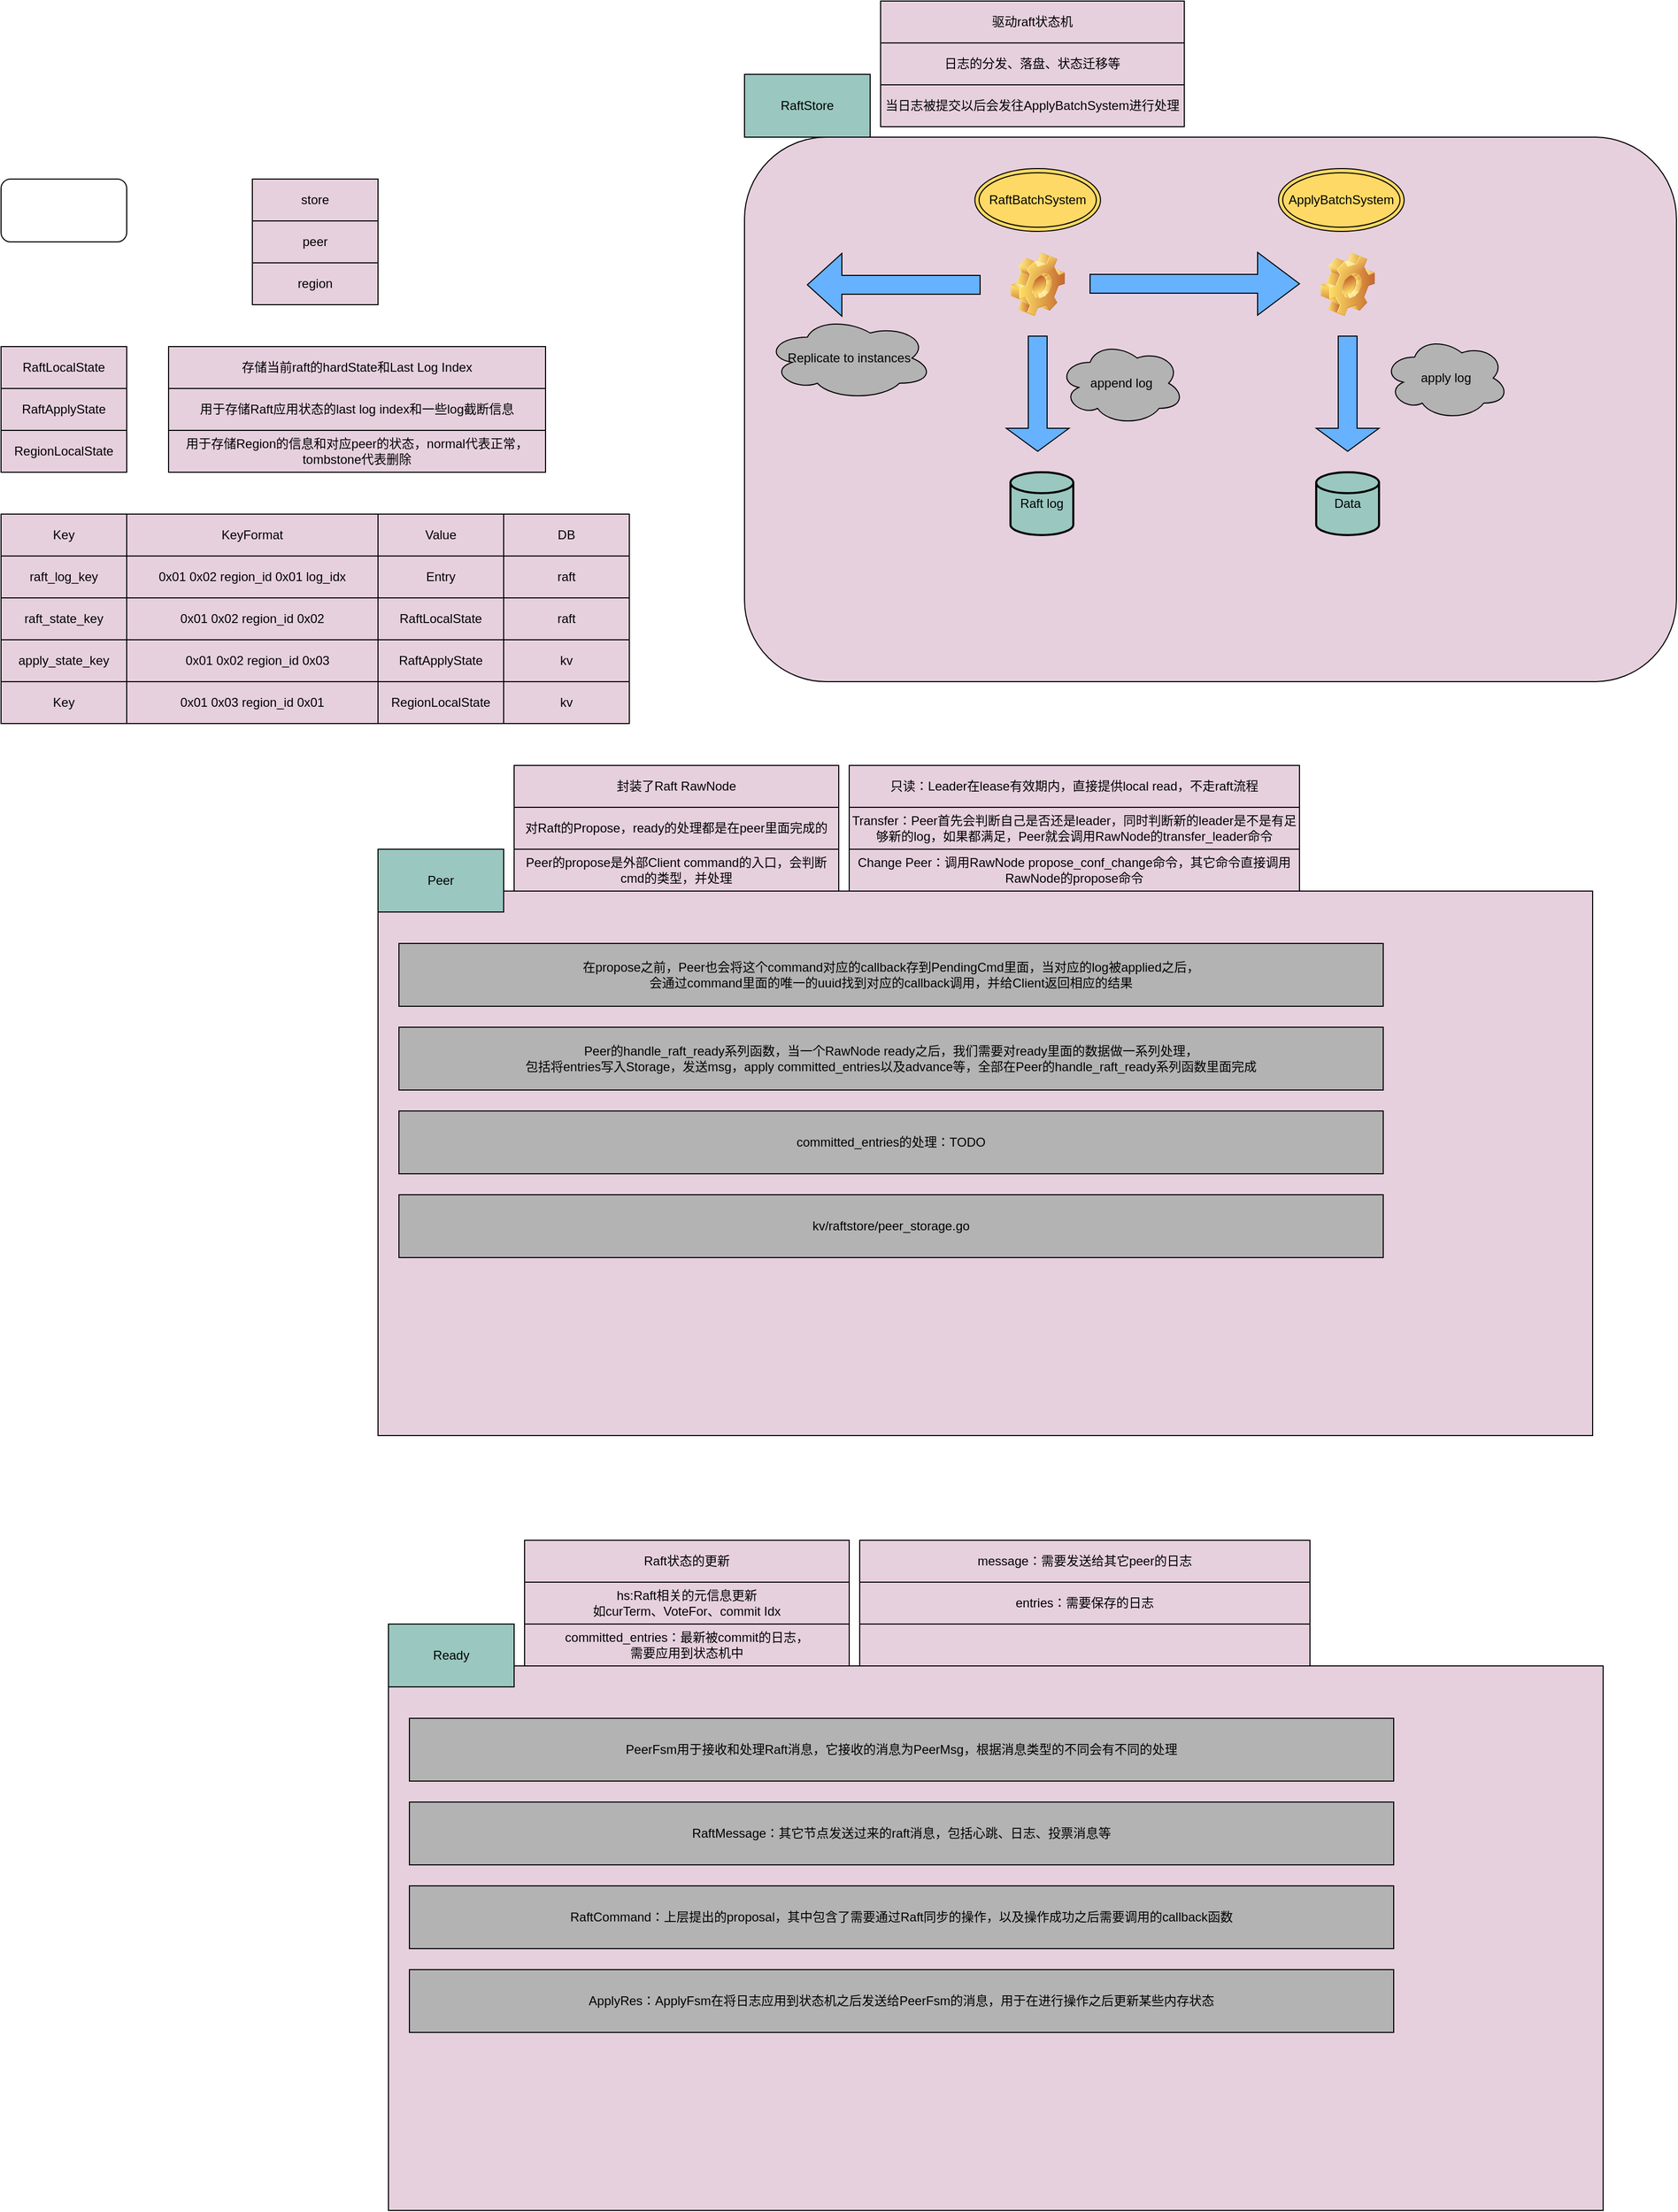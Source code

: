 <mxfile version="15.9.6" type="github">
  <diagram id="60_GQY9DnkP5nn3rlp66" name="Page-1">
    <mxGraphModel dx="1590" dy="1600" grid="1" gridSize="10" guides="1" tooltips="1" connect="1" arrows="1" fold="1" page="1" pageScale="1" pageWidth="1169" pageHeight="827" math="0" shadow="0">
      <root>
        <mxCell id="0" />
        <mxCell id="1" parent="0" />
        <mxCell id="yrj0Tw3yxtRZ-jhyw6Fl-1" value="" style="rounded=1;whiteSpace=wrap;html=1;" vertex="1" parent="1">
          <mxGeometry x="280" y="160" width="120" height="60" as="geometry" />
        </mxCell>
        <mxCell id="yrj0Tw3yxtRZ-jhyw6Fl-31" value="" style="group" vertex="1" connectable="0" parent="1">
          <mxGeometry x="280" y="480" width="600" height="200" as="geometry" />
        </mxCell>
        <mxCell id="yrj0Tw3yxtRZ-jhyw6Fl-11" value="Key" style="rounded=0;whiteSpace=wrap;html=1;fillColor=#E6D0DE;" vertex="1" parent="yrj0Tw3yxtRZ-jhyw6Fl-31">
          <mxGeometry width="120" height="40" as="geometry" />
        </mxCell>
        <mxCell id="yrj0Tw3yxtRZ-jhyw6Fl-12" value="KeyFormat" style="rounded=0;whiteSpace=wrap;html=1;fillColor=#E6D0DE;" vertex="1" parent="yrj0Tw3yxtRZ-jhyw6Fl-31">
          <mxGeometry x="120" width="240" height="40" as="geometry" />
        </mxCell>
        <mxCell id="yrj0Tw3yxtRZ-jhyw6Fl-13" value="Value" style="rounded=0;whiteSpace=wrap;html=1;fillColor=#E6D0DE;" vertex="1" parent="yrj0Tw3yxtRZ-jhyw6Fl-31">
          <mxGeometry x="360" width="120" height="40" as="geometry" />
        </mxCell>
        <mxCell id="yrj0Tw3yxtRZ-jhyw6Fl-14" value="DB" style="rounded=0;whiteSpace=wrap;html=1;fillColor=#E6D0DE;" vertex="1" parent="yrj0Tw3yxtRZ-jhyw6Fl-31">
          <mxGeometry x="480" width="120" height="40" as="geometry" />
        </mxCell>
        <mxCell id="yrj0Tw3yxtRZ-jhyw6Fl-15" value="raft_log_key" style="rounded=0;whiteSpace=wrap;html=1;fillColor=#E6D0DE;" vertex="1" parent="yrj0Tw3yxtRZ-jhyw6Fl-31">
          <mxGeometry y="40" width="120" height="40" as="geometry" />
        </mxCell>
        <mxCell id="yrj0Tw3yxtRZ-jhyw6Fl-16" value="0x01 0x02 region_id 0x01 log_idx" style="rounded=0;whiteSpace=wrap;html=1;fillColor=#E6D0DE;" vertex="1" parent="yrj0Tw3yxtRZ-jhyw6Fl-31">
          <mxGeometry x="120" y="40" width="240" height="40" as="geometry" />
        </mxCell>
        <mxCell id="yrj0Tw3yxtRZ-jhyw6Fl-17" value="Entry" style="rounded=0;whiteSpace=wrap;html=1;fillColor=#E6D0DE;" vertex="1" parent="yrj0Tw3yxtRZ-jhyw6Fl-31">
          <mxGeometry x="360" y="40" width="120" height="40" as="geometry" />
        </mxCell>
        <mxCell id="yrj0Tw3yxtRZ-jhyw6Fl-18" value="raft" style="rounded=0;whiteSpace=wrap;html=1;fillColor=#E6D0DE;" vertex="1" parent="yrj0Tw3yxtRZ-jhyw6Fl-31">
          <mxGeometry x="480" y="40" width="120" height="40" as="geometry" />
        </mxCell>
        <mxCell id="yrj0Tw3yxtRZ-jhyw6Fl-19" value="raft_state_key" style="rounded=0;whiteSpace=wrap;html=1;fillColor=#E6D0DE;" vertex="1" parent="yrj0Tw3yxtRZ-jhyw6Fl-31">
          <mxGeometry y="80" width="120" height="40" as="geometry" />
        </mxCell>
        <mxCell id="yrj0Tw3yxtRZ-jhyw6Fl-20" value="0x01 0x02 region_id 0x02" style="rounded=0;whiteSpace=wrap;html=1;fillColor=#E6D0DE;" vertex="1" parent="yrj0Tw3yxtRZ-jhyw6Fl-31">
          <mxGeometry x="120" y="80" width="240" height="40" as="geometry" />
        </mxCell>
        <mxCell id="yrj0Tw3yxtRZ-jhyw6Fl-21" value="RaftLocalState" style="rounded=0;whiteSpace=wrap;html=1;fillColor=#E6D0DE;" vertex="1" parent="yrj0Tw3yxtRZ-jhyw6Fl-31">
          <mxGeometry x="360" y="80" width="120" height="40" as="geometry" />
        </mxCell>
        <mxCell id="yrj0Tw3yxtRZ-jhyw6Fl-22" value="raft" style="rounded=0;whiteSpace=wrap;html=1;fillColor=#E6D0DE;" vertex="1" parent="yrj0Tw3yxtRZ-jhyw6Fl-31">
          <mxGeometry x="480" y="80" width="120" height="40" as="geometry" />
        </mxCell>
        <mxCell id="yrj0Tw3yxtRZ-jhyw6Fl-23" value="apply_state_key" style="rounded=0;whiteSpace=wrap;html=1;fillColor=#E6D0DE;" vertex="1" parent="yrj0Tw3yxtRZ-jhyw6Fl-31">
          <mxGeometry y="120" width="120" height="40" as="geometry" />
        </mxCell>
        <mxCell id="yrj0Tw3yxtRZ-jhyw6Fl-24" value="0x01 0x02 region_id 0x03" style="rounded=0;whiteSpace=wrap;html=1;fillColor=#E6D0DE;" vertex="1" parent="yrj0Tw3yxtRZ-jhyw6Fl-31">
          <mxGeometry x="120" y="120" width="250" height="40" as="geometry" />
        </mxCell>
        <mxCell id="yrj0Tw3yxtRZ-jhyw6Fl-25" value="RaftApplyState" style="rounded=0;whiteSpace=wrap;html=1;fillColor=#E6D0DE;" vertex="1" parent="yrj0Tw3yxtRZ-jhyw6Fl-31">
          <mxGeometry x="360" y="120" width="120" height="40" as="geometry" />
        </mxCell>
        <mxCell id="yrj0Tw3yxtRZ-jhyw6Fl-26" value="kv" style="rounded=0;whiteSpace=wrap;html=1;fillColor=#E6D0DE;" vertex="1" parent="yrj0Tw3yxtRZ-jhyw6Fl-31">
          <mxGeometry x="480" y="120" width="120" height="40" as="geometry" />
        </mxCell>
        <mxCell id="yrj0Tw3yxtRZ-jhyw6Fl-27" value="Key" style="rounded=0;whiteSpace=wrap;html=1;fillColor=#E6D0DE;" vertex="1" parent="yrj0Tw3yxtRZ-jhyw6Fl-31">
          <mxGeometry y="160" width="120" height="40" as="geometry" />
        </mxCell>
        <mxCell id="yrj0Tw3yxtRZ-jhyw6Fl-28" value="0x01 0x03 region_id 0x01" style="rounded=0;whiteSpace=wrap;html=1;fillColor=#E6D0DE;" vertex="1" parent="yrj0Tw3yxtRZ-jhyw6Fl-31">
          <mxGeometry x="120" y="160" width="240" height="40" as="geometry" />
        </mxCell>
        <mxCell id="yrj0Tw3yxtRZ-jhyw6Fl-29" value="RegionLocalState" style="rounded=0;whiteSpace=wrap;html=1;fillColor=#E6D0DE;" vertex="1" parent="yrj0Tw3yxtRZ-jhyw6Fl-31">
          <mxGeometry x="360" y="160" width="120" height="40" as="geometry" />
        </mxCell>
        <mxCell id="yrj0Tw3yxtRZ-jhyw6Fl-30" value="kv" style="rounded=0;whiteSpace=wrap;html=1;fillColor=#E6D0DE;" vertex="1" parent="yrj0Tw3yxtRZ-jhyw6Fl-31">
          <mxGeometry x="480" y="160" width="120" height="40" as="geometry" />
        </mxCell>
        <mxCell id="yrj0Tw3yxtRZ-jhyw6Fl-32" value="" style="group" vertex="1" connectable="0" parent="1">
          <mxGeometry x="280" y="320" width="520" height="120" as="geometry" />
        </mxCell>
        <mxCell id="yrj0Tw3yxtRZ-jhyw6Fl-5" value="RaftLocalState" style="rounded=0;whiteSpace=wrap;html=1;fillColor=#E6D0DE;" vertex="1" parent="yrj0Tw3yxtRZ-jhyw6Fl-32">
          <mxGeometry width="120" height="40" as="geometry" />
        </mxCell>
        <mxCell id="yrj0Tw3yxtRZ-jhyw6Fl-6" value="RaftApplyState" style="rounded=0;whiteSpace=wrap;html=1;fillColor=#E6D0DE;" vertex="1" parent="yrj0Tw3yxtRZ-jhyw6Fl-32">
          <mxGeometry y="40" width="120" height="40" as="geometry" />
        </mxCell>
        <mxCell id="yrj0Tw3yxtRZ-jhyw6Fl-7" value="RegionLocalState" style="rounded=0;whiteSpace=wrap;html=1;fillColor=#E6D0DE;" vertex="1" parent="yrj0Tw3yxtRZ-jhyw6Fl-32">
          <mxGeometry y="80" width="120" height="40" as="geometry" />
        </mxCell>
        <mxCell id="yrj0Tw3yxtRZ-jhyw6Fl-8" value="存储当前raft的hardState和Last Log Index" style="rounded=0;whiteSpace=wrap;html=1;fillColor=#E6D0DE;" vertex="1" parent="yrj0Tw3yxtRZ-jhyw6Fl-32">
          <mxGeometry x="160" width="360" height="40" as="geometry" />
        </mxCell>
        <mxCell id="yrj0Tw3yxtRZ-jhyw6Fl-9" value="用于存储Raft应用状态的last log index和一些log截断信息" style="rounded=0;whiteSpace=wrap;html=1;fillColor=#E6D0DE;" vertex="1" parent="yrj0Tw3yxtRZ-jhyw6Fl-32">
          <mxGeometry x="160" y="40" width="360" height="40" as="geometry" />
        </mxCell>
        <mxCell id="yrj0Tw3yxtRZ-jhyw6Fl-10" value="用于存储Region的信息和对应peer的状态，normal代表正常，&lt;br&gt;tombstone代表删除" style="rounded=0;whiteSpace=wrap;html=1;fillColor=#E6D0DE;" vertex="1" parent="yrj0Tw3yxtRZ-jhyw6Fl-32">
          <mxGeometry x="160" y="80" width="360" height="40" as="geometry" />
        </mxCell>
        <mxCell id="yrj0Tw3yxtRZ-jhyw6Fl-33" value="" style="group" vertex="1" connectable="0" parent="1">
          <mxGeometry x="520" y="160" width="120" height="120" as="geometry" />
        </mxCell>
        <mxCell id="yrj0Tw3yxtRZ-jhyw6Fl-2" value="store" style="rounded=0;whiteSpace=wrap;html=1;fillColor=#E6D0DE;" vertex="1" parent="yrj0Tw3yxtRZ-jhyw6Fl-33">
          <mxGeometry width="120" height="40" as="geometry" />
        </mxCell>
        <mxCell id="yrj0Tw3yxtRZ-jhyw6Fl-3" value="peer" style="rounded=0;whiteSpace=wrap;html=1;fillColor=#E6D0DE;" vertex="1" parent="yrj0Tw3yxtRZ-jhyw6Fl-33">
          <mxGeometry y="40" width="120" height="40" as="geometry" />
        </mxCell>
        <mxCell id="yrj0Tw3yxtRZ-jhyw6Fl-4" value="region" style="rounded=0;whiteSpace=wrap;html=1;fillColor=#E6D0DE;" vertex="1" parent="yrj0Tw3yxtRZ-jhyw6Fl-33">
          <mxGeometry y="80" width="120" height="40" as="geometry" />
        </mxCell>
        <mxCell id="yrj0Tw3yxtRZ-jhyw6Fl-34" value="" style="rounded=1;whiteSpace=wrap;html=1;fillColor=#E6D0DE;" vertex="1" parent="1">
          <mxGeometry x="990" y="120" width="890" height="520" as="geometry" />
        </mxCell>
        <mxCell id="yrj0Tw3yxtRZ-jhyw6Fl-35" value="RaftStore" style="rounded=0;whiteSpace=wrap;html=1;fillColor=#9AC7BF;" vertex="1" parent="1">
          <mxGeometry x="990" y="60" width="120" height="60" as="geometry" />
        </mxCell>
        <mxCell id="yrj0Tw3yxtRZ-jhyw6Fl-36" value="" style="shape=image;html=1;verticalLabelPosition=bottom;verticalAlign=top;imageAspect=1;aspect=fixed;image=img/clipart/Gear_128x128.png;fillColor=#9AC7BF;" vertex="1" parent="1">
          <mxGeometry x="1244" y="230" width="52" height="61" as="geometry" />
        </mxCell>
        <mxCell id="yrj0Tw3yxtRZ-jhyw6Fl-37" value="RaftBatchSystem" style="ellipse;shape=doubleEllipse;whiteSpace=wrap;html=1;fillColor=#FFD966;" vertex="1" parent="1">
          <mxGeometry x="1210" y="150" width="120" height="60" as="geometry" />
        </mxCell>
        <mxCell id="yrj0Tw3yxtRZ-jhyw6Fl-38" value="" style="shape=image;html=1;verticalLabelPosition=bottom;verticalAlign=top;imageAspect=1;aspect=fixed;image=img/clipart/Gear_128x128.png;fillColor=#9AC7BF;" vertex="1" parent="1">
          <mxGeometry x="1540" y="230" width="52" height="61" as="geometry" />
        </mxCell>
        <mxCell id="yrj0Tw3yxtRZ-jhyw6Fl-39" value="ApplyBatchSystem" style="ellipse;shape=doubleEllipse;whiteSpace=wrap;html=1;fillColor=#FFD966;" vertex="1" parent="1">
          <mxGeometry x="1500" y="150" width="120" height="60" as="geometry" />
        </mxCell>
        <mxCell id="yrj0Tw3yxtRZ-jhyw6Fl-42" value="" style="shape=singleArrow;whiteSpace=wrap;html=1;fillColor=#66B2FF;" vertex="1" parent="1">
          <mxGeometry x="1320" y="230" width="200" height="60" as="geometry" />
        </mxCell>
        <mxCell id="yrj0Tw3yxtRZ-jhyw6Fl-43" value="" style="shape=singleArrow;whiteSpace=wrap;html=1;fillColor=#66B2FF;rotation=90;" vertex="1" parent="1">
          <mxGeometry x="1215" y="335" width="110" height="60" as="geometry" />
        </mxCell>
        <mxCell id="yrj0Tw3yxtRZ-jhyw6Fl-44" value="驱动raft状态机" style="rounded=0;whiteSpace=wrap;html=1;fillColor=#E6D0DE;" vertex="1" parent="1">
          <mxGeometry x="1120" y="-10" width="290" height="40" as="geometry" />
        </mxCell>
        <mxCell id="yrj0Tw3yxtRZ-jhyw6Fl-45" value="日志的分发、落盘、状态迁移等" style="rounded=0;whiteSpace=wrap;html=1;fillColor=#E6D0DE;" vertex="1" parent="1">
          <mxGeometry x="1120" y="30" width="290" height="40" as="geometry" />
        </mxCell>
        <mxCell id="yrj0Tw3yxtRZ-jhyw6Fl-46" value="当日志被提交以后会发往ApplyBatchSystem进行处理" style="rounded=0;whiteSpace=wrap;html=1;fillColor=#E6D0DE;" vertex="1" parent="1">
          <mxGeometry x="1120" y="70" width="290" height="40" as="geometry" />
        </mxCell>
        <mxCell id="yrj0Tw3yxtRZ-jhyw6Fl-47" value="append log" style="ellipse;shape=cloud;whiteSpace=wrap;html=1;fillColor=#B3B3B3;" vertex="1" parent="1">
          <mxGeometry x="1290" y="315" width="120" height="80" as="geometry" />
        </mxCell>
        <mxCell id="yrj0Tw3yxtRZ-jhyw6Fl-48" value="apply log" style="ellipse;shape=cloud;whiteSpace=wrap;html=1;fillColor=#B3B3B3;" vertex="1" parent="1">
          <mxGeometry x="1600" y="310" width="120" height="80" as="geometry" />
        </mxCell>
        <mxCell id="yrj0Tw3yxtRZ-jhyw6Fl-49" value="" style="shape=singleArrow;whiteSpace=wrap;html=1;fillColor=#66B2FF;rotation=90;" vertex="1" parent="1">
          <mxGeometry x="1511" y="335" width="110" height="60" as="geometry" />
        </mxCell>
        <mxCell id="yrj0Tw3yxtRZ-jhyw6Fl-50" value="Raft log" style="strokeWidth=2;html=1;shape=mxgraph.flowchart.database;whiteSpace=wrap;fillColor=#9AC7BF;" vertex="1" parent="1">
          <mxGeometry x="1244" y="440" width="60" height="60" as="geometry" />
        </mxCell>
        <mxCell id="yrj0Tw3yxtRZ-jhyw6Fl-51" value="Data" style="strokeWidth=2;html=1;shape=mxgraph.flowchart.database;whiteSpace=wrap;fillColor=#9AC7BF;" vertex="1" parent="1">
          <mxGeometry x="1536" y="440" width="60" height="60" as="geometry" />
        </mxCell>
        <mxCell id="yrj0Tw3yxtRZ-jhyw6Fl-52" value="" style="shape=singleArrow;whiteSpace=wrap;html=1;fillColor=#66B2FF;rotation=-180;" vertex="1" parent="1">
          <mxGeometry x="1050" y="231" width="165" height="60" as="geometry" />
        </mxCell>
        <mxCell id="yrj0Tw3yxtRZ-jhyw6Fl-53" value="Replicate to instances" style="ellipse;shape=cloud;whiteSpace=wrap;html=1;fillColor=#B3B3B3;" vertex="1" parent="1">
          <mxGeometry x="1010" y="291" width="160" height="80" as="geometry" />
        </mxCell>
        <mxCell id="yrj0Tw3yxtRZ-jhyw6Fl-54" value="" style="rounded=0;whiteSpace=wrap;html=1;fillColor=#E6D0DE;" vertex="1" parent="1">
          <mxGeometry x="640" y="840" width="1160" height="520" as="geometry" />
        </mxCell>
        <mxCell id="yrj0Tw3yxtRZ-jhyw6Fl-55" value="Peer" style="rounded=0;whiteSpace=wrap;html=1;fillColor=#9AC7BF;" vertex="1" parent="1">
          <mxGeometry x="640" y="800" width="120" height="60" as="geometry" />
        </mxCell>
        <mxCell id="yrj0Tw3yxtRZ-jhyw6Fl-57" value="封装了Raft RawNode" style="rounded=0;whiteSpace=wrap;html=1;fillColor=#E6D0DE;" vertex="1" parent="1">
          <mxGeometry x="770" y="720" width="310" height="40" as="geometry" />
        </mxCell>
        <mxCell id="yrj0Tw3yxtRZ-jhyw6Fl-58" value="对Raft的Propose，ready的处理都是在peer里面完成的" style="rounded=0;whiteSpace=wrap;html=1;fillColor=#E6D0DE;" vertex="1" parent="1">
          <mxGeometry x="770" y="760" width="310" height="40" as="geometry" />
        </mxCell>
        <mxCell id="yrj0Tw3yxtRZ-jhyw6Fl-59" value="Peer的propose是外部Client command的入口，会判断cmd的类型，并处理" style="rounded=0;whiteSpace=wrap;html=1;fillColor=#E6D0DE;" vertex="1" parent="1">
          <mxGeometry x="770" y="800" width="310" height="40" as="geometry" />
        </mxCell>
        <mxCell id="yrj0Tw3yxtRZ-jhyw6Fl-60" value="只读：Leader在lease有效期内，直接提供local read，不走raft流程" style="rounded=0;whiteSpace=wrap;html=1;fillColor=#E6D0DE;" vertex="1" parent="1">
          <mxGeometry x="1090" y="720" width="430" height="40" as="geometry" />
        </mxCell>
        <mxCell id="yrj0Tw3yxtRZ-jhyw6Fl-61" value="Transfer：Peer首先会判断自己是否还是leader，同时判断新的leader是不是有足够新的log，如果都满足，Peer就会调用RawNode的transfer_leader命令" style="rounded=0;whiteSpace=wrap;html=1;fillColor=#E6D0DE;" vertex="1" parent="1">
          <mxGeometry x="1090" y="760" width="430" height="40" as="geometry" />
        </mxCell>
        <mxCell id="yrj0Tw3yxtRZ-jhyw6Fl-62" value="Change Peer：调用RawNode propose_conf_change命令，其它命令直接调用RawNode的propose命令" style="rounded=0;whiteSpace=wrap;html=1;fillColor=#E6D0DE;" vertex="1" parent="1">
          <mxGeometry x="1090" y="800" width="430" height="40" as="geometry" />
        </mxCell>
        <mxCell id="yrj0Tw3yxtRZ-jhyw6Fl-64" value="在propose之前，Peer也会将这个command对应的callback存到PendingCmd里面，当对应的log被applied之后，&lt;br&gt;会通过command里面的唯一的uuid找到对应的callback调用，并给Client返回相应的结果" style="rounded=0;whiteSpace=wrap;html=1;fillColor=#B3B3B3;" vertex="1" parent="1">
          <mxGeometry x="660" y="890" width="940" height="60" as="geometry" />
        </mxCell>
        <mxCell id="yrj0Tw3yxtRZ-jhyw6Fl-65" value="Peer的handle_raft_ready系列函数，当一个RawNode ready之后，我们需要对ready里面的数据做一系列处理，&lt;br&gt;包括将entries写入Storage，发送msg，apply committed_entries以及advance等，全部在Peer的handle_raft_ready系列函数里面完成" style="rounded=0;whiteSpace=wrap;html=1;fillColor=#B3B3B3;" vertex="1" parent="1">
          <mxGeometry x="660" y="970" width="940" height="60" as="geometry" />
        </mxCell>
        <mxCell id="yrj0Tw3yxtRZ-jhyw6Fl-66" value="committed_entries的处理：TODO" style="rounded=0;whiteSpace=wrap;html=1;fillColor=#B3B3B3;" vertex="1" parent="1">
          <mxGeometry x="660" y="1050" width="940" height="60" as="geometry" />
        </mxCell>
        <mxCell id="yrj0Tw3yxtRZ-jhyw6Fl-67" value="kv/raftstore/peer_storage.go" style="rounded=0;whiteSpace=wrap;html=1;fillColor=#B3B3B3;" vertex="1" parent="1">
          <mxGeometry x="660" y="1130" width="940" height="60" as="geometry" />
        </mxCell>
        <mxCell id="yrj0Tw3yxtRZ-jhyw6Fl-68" value="" style="rounded=0;whiteSpace=wrap;html=1;fillColor=#E6D0DE;" vertex="1" parent="1">
          <mxGeometry x="650" y="1580" width="1160" height="520" as="geometry" />
        </mxCell>
        <mxCell id="yrj0Tw3yxtRZ-jhyw6Fl-69" value="Ready" style="rounded=0;whiteSpace=wrap;html=1;fillColor=#9AC7BF;" vertex="1" parent="1">
          <mxGeometry x="650" y="1540" width="120" height="60" as="geometry" />
        </mxCell>
        <mxCell id="yrj0Tw3yxtRZ-jhyw6Fl-70" value="Raft状态的更新" style="rounded=0;whiteSpace=wrap;html=1;fillColor=#E6D0DE;" vertex="1" parent="1">
          <mxGeometry x="780" y="1460" width="310" height="40" as="geometry" />
        </mxCell>
        <mxCell id="yrj0Tw3yxtRZ-jhyw6Fl-71" value="hs:Raft相关的元信息更新&lt;br&gt;如curTerm、VoteFor、commit Idx" style="rounded=0;whiteSpace=wrap;html=1;fillColor=#E6D0DE;" vertex="1" parent="1">
          <mxGeometry x="780" y="1500" width="310" height="40" as="geometry" />
        </mxCell>
        <mxCell id="yrj0Tw3yxtRZ-jhyw6Fl-72" value="committed_entries：最新被commit的日志，&lt;br&gt;需要应用到状态机中" style="rounded=0;whiteSpace=wrap;html=1;fillColor=#E6D0DE;" vertex="1" parent="1">
          <mxGeometry x="780" y="1540" width="310" height="40" as="geometry" />
        </mxCell>
        <mxCell id="yrj0Tw3yxtRZ-jhyw6Fl-73" value="message：需要发送给其它peer的日志" style="rounded=0;whiteSpace=wrap;html=1;fillColor=#E6D0DE;" vertex="1" parent="1">
          <mxGeometry x="1100" y="1460" width="430" height="40" as="geometry" />
        </mxCell>
        <mxCell id="yrj0Tw3yxtRZ-jhyw6Fl-74" value="entries：需要保存的日志" style="rounded=0;whiteSpace=wrap;html=1;fillColor=#E6D0DE;" vertex="1" parent="1">
          <mxGeometry x="1100" y="1500" width="430" height="40" as="geometry" />
        </mxCell>
        <mxCell id="yrj0Tw3yxtRZ-jhyw6Fl-75" value="" style="rounded=0;whiteSpace=wrap;html=1;fillColor=#E6D0DE;" vertex="1" parent="1">
          <mxGeometry x="1100" y="1540" width="430" height="40" as="geometry" />
        </mxCell>
        <mxCell id="yrj0Tw3yxtRZ-jhyw6Fl-76" value="PeerFsm用于接收和处理Raft消息，它接收的消息为PeerMsg，根据消息类型的不同会有不同的处理" style="rounded=0;whiteSpace=wrap;html=1;fillColor=#B3B3B3;" vertex="1" parent="1">
          <mxGeometry x="670" y="1630" width="940" height="60" as="geometry" />
        </mxCell>
        <mxCell id="yrj0Tw3yxtRZ-jhyw6Fl-77" value="RaftMessage：其它节点发送过来的raft消息，包括心跳、日志、投票消息等" style="rounded=0;whiteSpace=wrap;html=1;fillColor=#B3B3B3;" vertex="1" parent="1">
          <mxGeometry x="670" y="1710" width="940" height="60" as="geometry" />
        </mxCell>
        <mxCell id="yrj0Tw3yxtRZ-jhyw6Fl-78" value="RaftCommand：上层提出的proposal，其中包含了需要通过Raft同步的操作，以及操作成功之后需要调用的callback函数" style="rounded=0;whiteSpace=wrap;html=1;fillColor=#B3B3B3;" vertex="1" parent="1">
          <mxGeometry x="670" y="1790" width="940" height="60" as="geometry" />
        </mxCell>
        <mxCell id="yrj0Tw3yxtRZ-jhyw6Fl-79" value="ApplyRes：ApplyFsm在将日志应用到状态机之后发送给PeerFsm的消息，用于在进行操作之后更新某些内存状态" style="rounded=0;whiteSpace=wrap;html=1;fillColor=#B3B3B3;" vertex="1" parent="1">
          <mxGeometry x="670" y="1870" width="940" height="60" as="geometry" />
        </mxCell>
      </root>
    </mxGraphModel>
  </diagram>
</mxfile>
